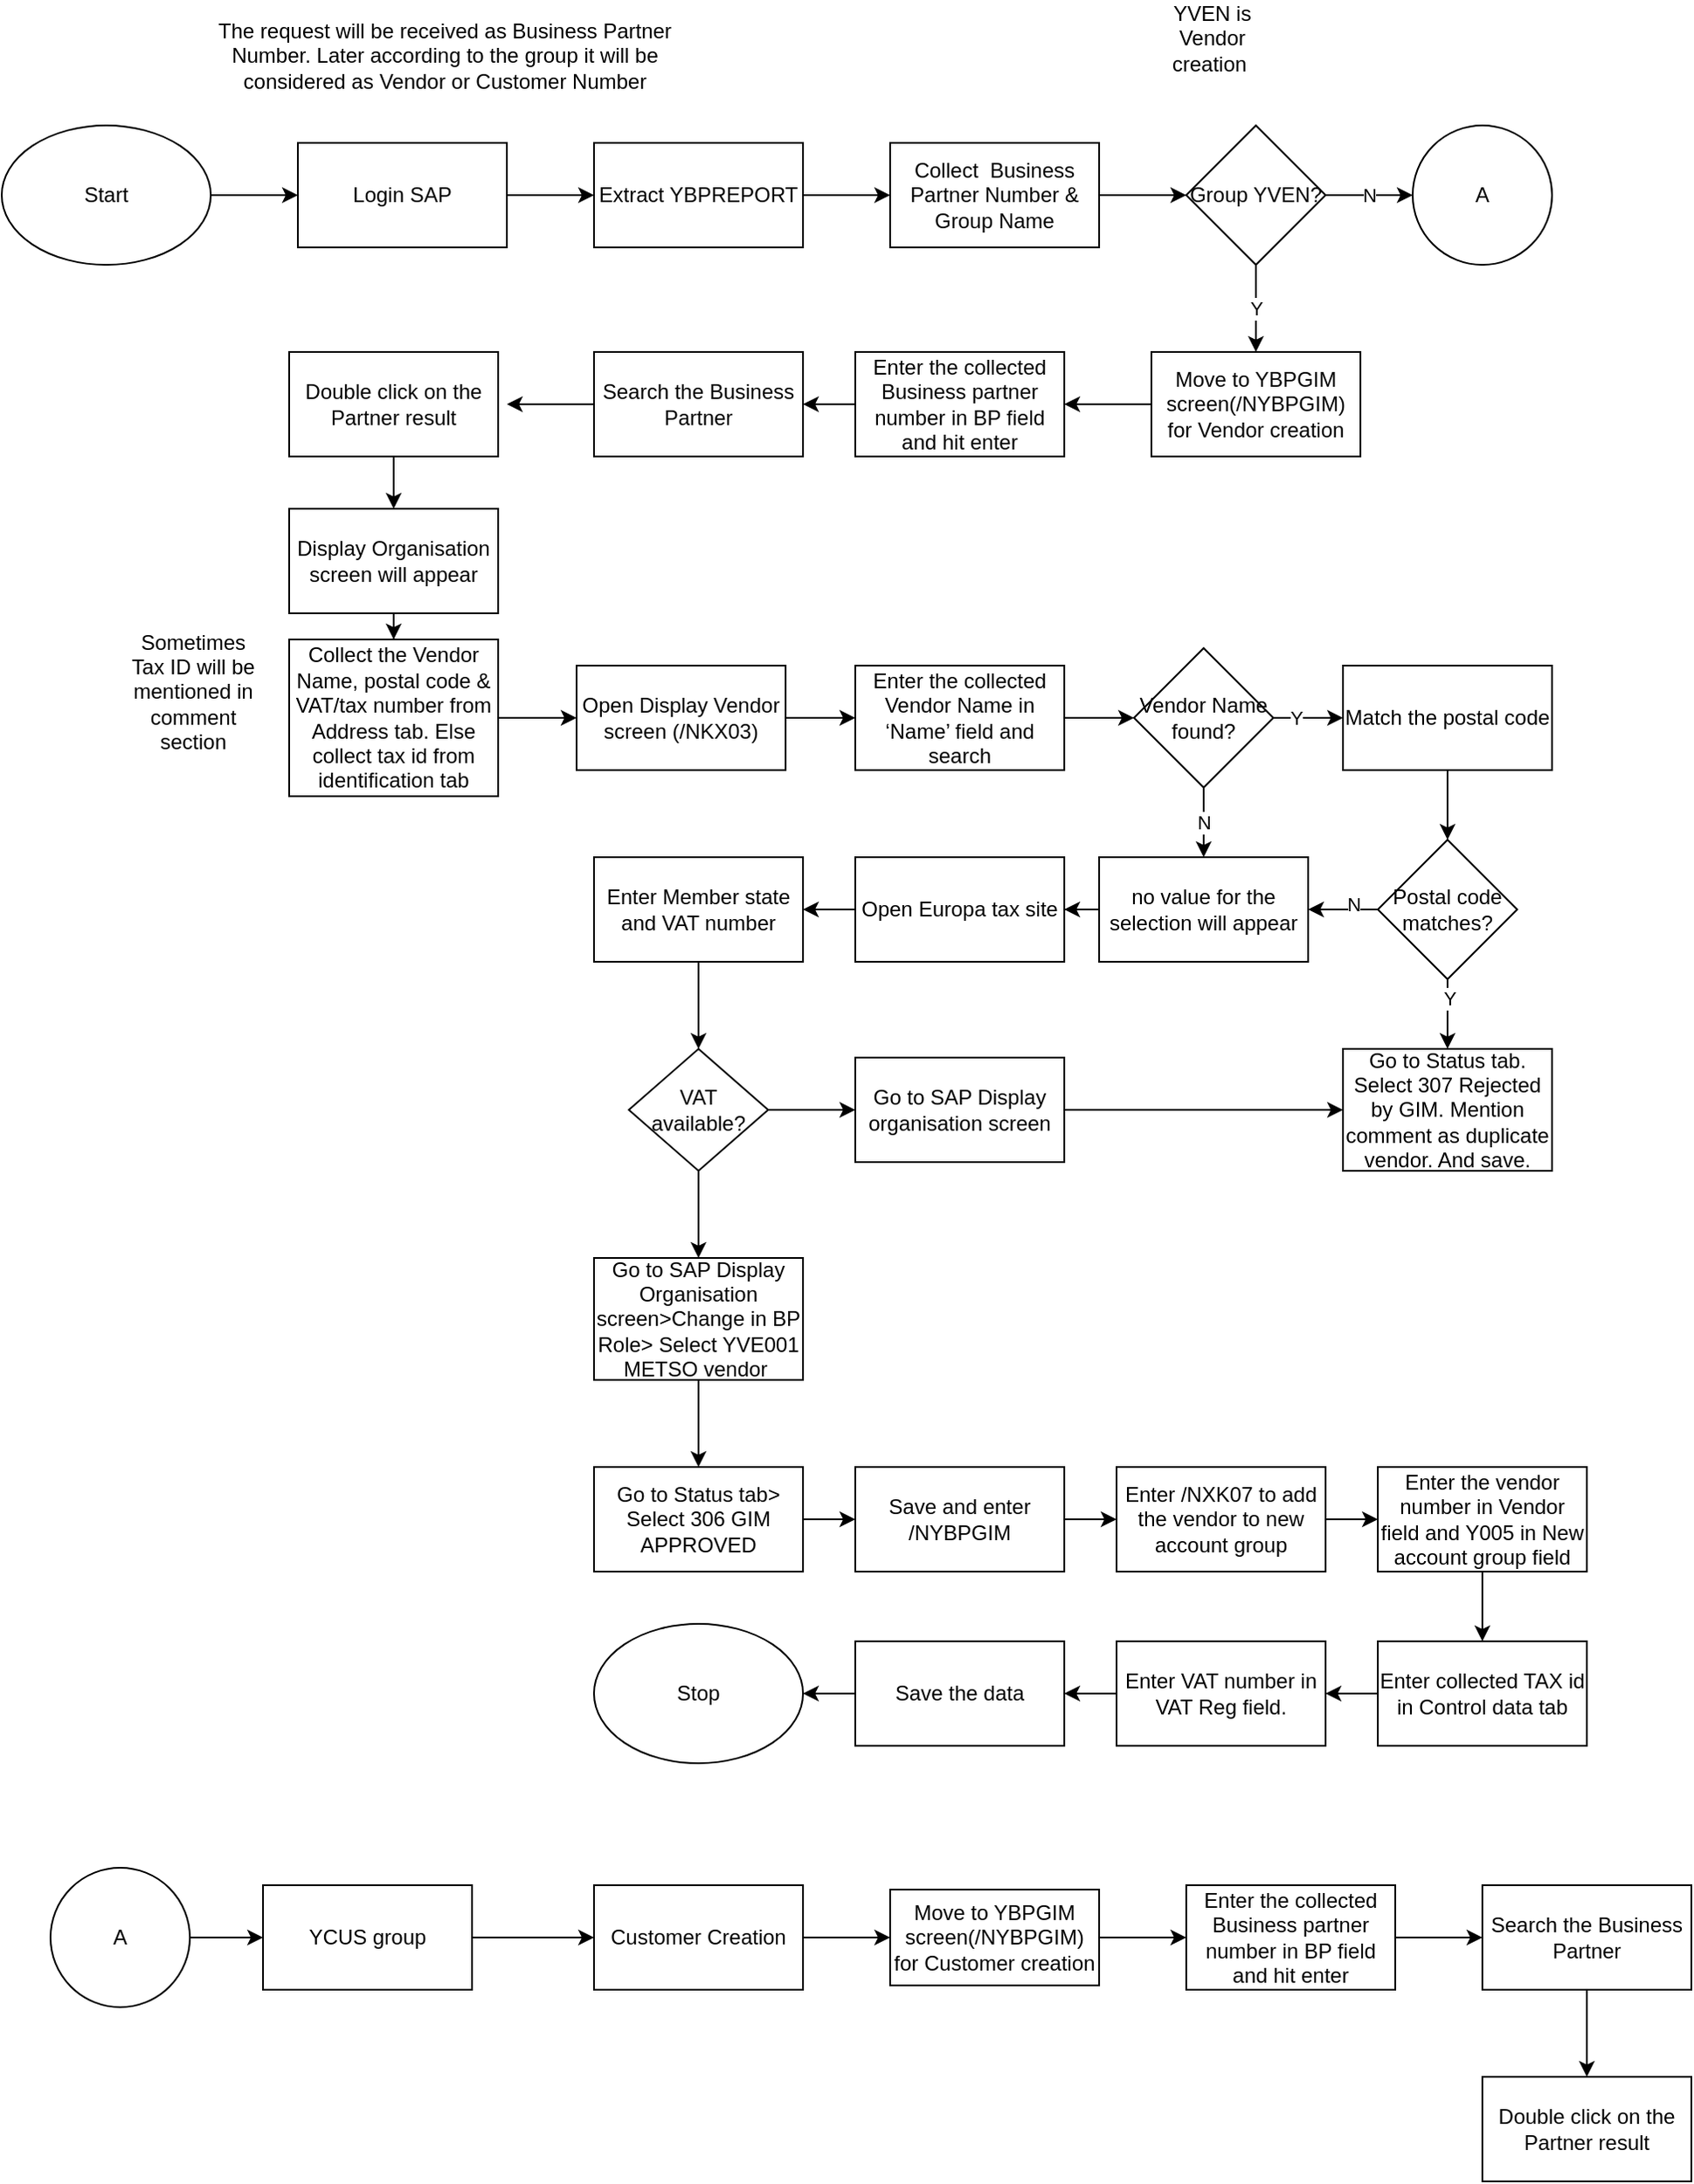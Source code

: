 <mxfile version="12.9.12" type="github">
  <diagram id="yV83-HusEnY6b_AulCfM" name="Page-1">
    <mxGraphModel dx="1249" dy="728" grid="1" gridSize="10" guides="1" tooltips="1" connect="1" arrows="1" fold="1" page="1" pageScale="1" pageWidth="827" pageHeight="1169" math="0" shadow="0">
      <root>
        <mxCell id="0" />
        <mxCell id="1" parent="0" />
        <mxCell id="rq69DZWPiNMLJTjYbfjI-63" value="" style="edgeStyle=orthogonalEdgeStyle;rounded=0;orthogonalLoop=1;jettySize=auto;html=1;" parent="1" source="rq69DZWPiNMLJTjYbfjI-60" target="rq69DZWPiNMLJTjYbfjI-62" edge="1">
          <mxGeometry relative="1" as="geometry" />
        </mxCell>
        <mxCell id="rq69DZWPiNMLJTjYbfjI-60" value="Enter collected TAX id in Control data tab" style="rounded=0;whiteSpace=wrap;html=1;" parent="1" vertex="1">
          <mxGeometry x="840" y="950" width="120" height="60" as="geometry" />
        </mxCell>
        <mxCell id="pP9K9YfO7FwaA33NYiLa-5" value="" style="edgeStyle=orthogonalEdgeStyle;rounded=0;orthogonalLoop=1;jettySize=auto;html=1;" parent="1" source="pP9K9YfO7FwaA33NYiLa-2" target="pP9K9YfO7FwaA33NYiLa-3" edge="1">
          <mxGeometry relative="1" as="geometry" />
        </mxCell>
        <mxCell id="pP9K9YfO7FwaA33NYiLa-2" value="Start" style="ellipse;whiteSpace=wrap;html=1;" parent="1" vertex="1">
          <mxGeometry x="50" y="80" width="120" height="80" as="geometry" />
        </mxCell>
        <mxCell id="pP9K9YfO7FwaA33NYiLa-6" value="" style="edgeStyle=orthogonalEdgeStyle;rounded=0;orthogonalLoop=1;jettySize=auto;html=1;" parent="1" source="pP9K9YfO7FwaA33NYiLa-3" target="pP9K9YfO7FwaA33NYiLa-4" edge="1">
          <mxGeometry relative="1" as="geometry" />
        </mxCell>
        <mxCell id="pP9K9YfO7FwaA33NYiLa-3" value="Login SAP" style="rounded=0;whiteSpace=wrap;html=1;" parent="1" vertex="1">
          <mxGeometry x="220" y="90" width="120" height="60" as="geometry" />
        </mxCell>
        <mxCell id="pP9K9YfO7FwaA33NYiLa-8" value="" style="edgeStyle=orthogonalEdgeStyle;rounded=0;orthogonalLoop=1;jettySize=auto;html=1;" parent="1" source="pP9K9YfO7FwaA33NYiLa-4" edge="1">
          <mxGeometry relative="1" as="geometry">
            <mxPoint x="560" y="120" as="targetPoint" />
          </mxGeometry>
        </mxCell>
        <mxCell id="pP9K9YfO7FwaA33NYiLa-4" value="Extract YBPREPORT" style="rounded=0;whiteSpace=wrap;html=1;" parent="1" vertex="1">
          <mxGeometry x="390" y="90" width="120" height="60" as="geometry" />
        </mxCell>
        <mxCell id="pP9K9YfO7FwaA33NYiLa-14" value="" style="edgeStyle=orthogonalEdgeStyle;rounded=0;orthogonalLoop=1;jettySize=auto;html=1;" parent="1" source="pP9K9YfO7FwaA33NYiLa-9" target="pP9K9YfO7FwaA33NYiLa-13" edge="1">
          <mxGeometry relative="1" as="geometry" />
        </mxCell>
        <mxCell id="pP9K9YfO7FwaA33NYiLa-9" value="Enter the collected Business partner number in BP field and hit enter" style="rounded=0;whiteSpace=wrap;html=1;" parent="1" vertex="1">
          <mxGeometry x="540" y="210" width="120" height="60" as="geometry" />
        </mxCell>
        <mxCell id="pP9K9YfO7FwaA33NYiLa-17" value="" style="edgeStyle=orthogonalEdgeStyle;rounded=0;orthogonalLoop=1;jettySize=auto;html=1;" parent="1" source="pP9K9YfO7FwaA33NYiLa-13" edge="1">
          <mxGeometry relative="1" as="geometry">
            <mxPoint x="340" y="240" as="targetPoint" />
          </mxGeometry>
        </mxCell>
        <mxCell id="pP9K9YfO7FwaA33NYiLa-13" value="Search the Business Partner" style="rounded=0;whiteSpace=wrap;html=1;" parent="1" vertex="1">
          <mxGeometry x="390" y="210" width="120" height="60" as="geometry" />
        </mxCell>
        <mxCell id="pP9K9YfO7FwaA33NYiLa-26" value="" style="edgeStyle=orthogonalEdgeStyle;rounded=0;orthogonalLoop=1;jettySize=auto;html=1;" parent="1" source="pP9K9YfO7FwaA33NYiLa-18" target="pP9K9YfO7FwaA33NYiLa-25" edge="1">
          <mxGeometry relative="1" as="geometry" />
        </mxCell>
        <mxCell id="pP9K9YfO7FwaA33NYiLa-18" value="Display Organisation screen will appear" style="rounded=0;whiteSpace=wrap;html=1;" parent="1" vertex="1">
          <mxGeometry x="215" y="300" width="120" height="60" as="geometry" />
        </mxCell>
        <mxCell id="rq69DZWPiNMLJTjYbfjI-15" value="" style="edgeStyle=orthogonalEdgeStyle;rounded=0;orthogonalLoop=1;jettySize=auto;html=1;" parent="1" source="pP9K9YfO7FwaA33NYiLa-25" target="rq69DZWPiNMLJTjYbfjI-14" edge="1">
          <mxGeometry relative="1" as="geometry" />
        </mxCell>
        <mxCell id="pP9K9YfO7FwaA33NYiLa-25" value="Collect the Vendor Name, postal code &amp;amp; VAT/tax number from Address tab. Else collect tax id from identification tab" style="rounded=0;whiteSpace=wrap;html=1;" parent="1" vertex="1">
          <mxGeometry x="215" y="375" width="120" height="90" as="geometry" />
        </mxCell>
        <mxCell id="rq69DZWPiNMLJTjYbfjI-23" value="" style="edgeStyle=orthogonalEdgeStyle;rounded=0;orthogonalLoop=1;jettySize=auto;html=1;" parent="1" source="pP9K9YfO7FwaA33NYiLa-27" target="rq69DZWPiNMLJTjYbfjI-22" edge="1">
          <mxGeometry relative="1" as="geometry">
            <Array as="points">
              <mxPoint x="800" y="420" />
              <mxPoint x="800" y="420" />
            </Array>
          </mxGeometry>
        </mxCell>
        <mxCell id="rq69DZWPiNMLJTjYbfjI-24" value="Y" style="edgeLabel;html=1;align=center;verticalAlign=middle;resizable=0;points=[];" parent="rq69DZWPiNMLJTjYbfjI-23" vertex="1" connectable="0">
          <mxGeometry y="-7" relative="1" as="geometry">
            <mxPoint x="-7" y="-7" as="offset" />
          </mxGeometry>
        </mxCell>
        <mxCell id="rq69DZWPiNMLJTjYbfjI-27" value="N" style="edgeStyle=orthogonalEdgeStyle;rounded=0;orthogonalLoop=1;jettySize=auto;html=1;" parent="1" source="pP9K9YfO7FwaA33NYiLa-27" target="pP9K9YfO7FwaA33NYiLa-29" edge="1">
          <mxGeometry relative="1" as="geometry" />
        </mxCell>
        <mxCell id="pP9K9YfO7FwaA33NYiLa-27" value="Vendor Name found?" style="rhombus;whiteSpace=wrap;html=1;" parent="1" vertex="1">
          <mxGeometry x="700" y="380" width="80" height="80" as="geometry" />
        </mxCell>
        <mxCell id="rq69DZWPiNMLJTjYbfjI-33" value="" style="edgeStyle=orthogonalEdgeStyle;rounded=0;orthogonalLoop=1;jettySize=auto;html=1;" parent="1" source="pP9K9YfO7FwaA33NYiLa-29" target="pP9K9YfO7FwaA33NYiLa-31" edge="1">
          <mxGeometry relative="1" as="geometry" />
        </mxCell>
        <mxCell id="pP9K9YfO7FwaA33NYiLa-29" value="no value for the selection will appear" style="rounded=0;whiteSpace=wrap;html=1;fillColor=#FFFFFF;" parent="1" vertex="1">
          <mxGeometry x="680" y="500" width="120" height="60" as="geometry" />
        </mxCell>
        <mxCell id="rq69DZWPiNMLJTjYbfjI-34" value="" style="edgeStyle=orthogonalEdgeStyle;rounded=0;orthogonalLoop=1;jettySize=auto;html=1;" parent="1" source="pP9K9YfO7FwaA33NYiLa-31" target="pP9K9YfO7FwaA33NYiLa-38" edge="1">
          <mxGeometry relative="1" as="geometry" />
        </mxCell>
        <mxCell id="pP9K9YfO7FwaA33NYiLa-31" value="Open Europa tax site" style="rounded=0;whiteSpace=wrap;html=1;" parent="1" vertex="1">
          <mxGeometry x="540" y="500" width="120" height="60" as="geometry" />
        </mxCell>
        <mxCell id="rq69DZWPiNMLJTjYbfjI-40" value="" style="edgeStyle=orthogonalEdgeStyle;rounded=0;orthogonalLoop=1;jettySize=auto;html=1;" parent="1" source="pP9K9YfO7FwaA33NYiLa-38" target="pP9K9YfO7FwaA33NYiLa-41" edge="1">
          <mxGeometry relative="1" as="geometry" />
        </mxCell>
        <mxCell id="pP9K9YfO7FwaA33NYiLa-38" value="Enter Member state and VAT number" style="rounded=0;whiteSpace=wrap;html=1;fillColor=#FFFFFF;" parent="1" vertex="1">
          <mxGeometry x="390" y="500" width="120" height="60" as="geometry" />
        </mxCell>
        <mxCell id="rq69DZWPiNMLJTjYbfjI-42" value="" style="edgeStyle=orthogonalEdgeStyle;rounded=0;orthogonalLoop=1;jettySize=auto;html=1;" parent="1" source="pP9K9YfO7FwaA33NYiLa-41" target="rq69DZWPiNMLJTjYbfjI-41" edge="1">
          <mxGeometry relative="1" as="geometry" />
        </mxCell>
        <mxCell id="rq69DZWPiNMLJTjYbfjI-45" value="" style="edgeStyle=orthogonalEdgeStyle;rounded=0;orthogonalLoop=1;jettySize=auto;html=1;" parent="1" source="pP9K9YfO7FwaA33NYiLa-41" target="pP9K9YfO7FwaA33NYiLa-49" edge="1">
          <mxGeometry relative="1" as="geometry" />
        </mxCell>
        <mxCell id="pP9K9YfO7FwaA33NYiLa-41" value="VAT available?" style="rhombus;whiteSpace=wrap;html=1;fillColor=#FFFFFF;" parent="1" vertex="1">
          <mxGeometry x="410" y="610" width="80" height="70" as="geometry" />
        </mxCell>
        <mxCell id="rq69DZWPiNMLJTjYbfjI-47" value="" style="edgeStyle=orthogonalEdgeStyle;rounded=0;orthogonalLoop=1;jettySize=auto;html=1;" parent="1" source="pP9K9YfO7FwaA33NYiLa-49" target="rq69DZWPiNMLJTjYbfjI-46" edge="1">
          <mxGeometry relative="1" as="geometry" />
        </mxCell>
        <mxCell id="pP9K9YfO7FwaA33NYiLa-49" value="Go to SAP Display Organisation screen&amp;gt;Change in BP Role&amp;gt; Select YVE001 METSO vendor&amp;nbsp;" style="rounded=0;whiteSpace=wrap;html=1;fillColor=#FFFFFF;" parent="1" vertex="1">
          <mxGeometry x="390" y="730" width="120" height="70" as="geometry" />
        </mxCell>
        <mxCell id="rq69DZWPiNMLJTjYbfjI-4" value="" style="edgeStyle=orthogonalEdgeStyle;rounded=0;orthogonalLoop=1;jettySize=auto;html=1;" parent="1" source="rq69DZWPiNMLJTjYbfjI-2" target="rq69DZWPiNMLJTjYbfjI-3" edge="1">
          <mxGeometry relative="1" as="geometry" />
        </mxCell>
        <mxCell id="rq69DZWPiNMLJTjYbfjI-2" value="Collect &amp;nbsp;Business Partner Number &amp;amp; Group Name" style="rounded=0;whiteSpace=wrap;html=1;" parent="1" vertex="1">
          <mxGeometry x="560" y="90" width="120" height="60" as="geometry" />
        </mxCell>
        <mxCell id="rq69DZWPiNMLJTjYbfjI-6" value="N" style="edgeStyle=orthogonalEdgeStyle;rounded=0;orthogonalLoop=1;jettySize=auto;html=1;" parent="1" source="rq69DZWPiNMLJTjYbfjI-3" target="rq69DZWPiNMLJTjYbfjI-5" edge="1">
          <mxGeometry relative="1" as="geometry" />
        </mxCell>
        <mxCell id="rq69DZWPiNMLJTjYbfjI-8" value="Y" style="edgeStyle=orthogonalEdgeStyle;rounded=0;orthogonalLoop=1;jettySize=auto;html=1;" parent="1" source="rq69DZWPiNMLJTjYbfjI-3" target="rq69DZWPiNMLJTjYbfjI-7" edge="1">
          <mxGeometry relative="1" as="geometry">
            <Array as="points">
              <mxPoint x="770" y="190" />
              <mxPoint x="770" y="190" />
            </Array>
          </mxGeometry>
        </mxCell>
        <mxCell id="rq69DZWPiNMLJTjYbfjI-3" value="Group YVEN?" style="rhombus;whiteSpace=wrap;html=1;" parent="1" vertex="1">
          <mxGeometry x="730" y="80" width="80" height="80" as="geometry" />
        </mxCell>
        <mxCell id="rq69DZWPiNMLJTjYbfjI-5" value="A" style="ellipse;whiteSpace=wrap;html=1;aspect=fixed;" parent="1" vertex="1">
          <mxGeometry x="860" y="80" width="80" height="80" as="geometry" />
        </mxCell>
        <mxCell id="rq69DZWPiNMLJTjYbfjI-10" value="" style="edgeStyle=orthogonalEdgeStyle;rounded=0;orthogonalLoop=1;jettySize=auto;html=1;" parent="1" source="rq69DZWPiNMLJTjYbfjI-7" target="pP9K9YfO7FwaA33NYiLa-9" edge="1">
          <mxGeometry relative="1" as="geometry" />
        </mxCell>
        <mxCell id="rq69DZWPiNMLJTjYbfjI-7" value="Move to YBPGIM screen(/NYBPGIM) for Vendor creation" style="rounded=0;whiteSpace=wrap;html=1;" parent="1" vertex="1">
          <mxGeometry x="710" y="210" width="120" height="60" as="geometry" />
        </mxCell>
        <mxCell id="rq69DZWPiNMLJTjYbfjI-9" value="YVEN is Vendor creation&amp;nbsp;" style="text;html=1;strokeColor=none;fillColor=none;align=center;verticalAlign=middle;whiteSpace=wrap;rounded=0;" parent="1" vertex="1">
          <mxGeometry x="710" y="10" width="70" height="40" as="geometry" />
        </mxCell>
        <mxCell id="rq69DZWPiNMLJTjYbfjI-12" value="" style="edgeStyle=orthogonalEdgeStyle;rounded=0;orthogonalLoop=1;jettySize=auto;html=1;" parent="1" source="rq69DZWPiNMLJTjYbfjI-11" target="pP9K9YfO7FwaA33NYiLa-18" edge="1">
          <mxGeometry relative="1" as="geometry" />
        </mxCell>
        <mxCell id="rq69DZWPiNMLJTjYbfjI-11" value="Double click on the Partner result" style="rounded=0;whiteSpace=wrap;html=1;" parent="1" vertex="1">
          <mxGeometry x="215" y="210" width="120" height="60" as="geometry" />
        </mxCell>
        <mxCell id="rq69DZWPiNMLJTjYbfjI-13" value="Sometimes Tax ID will be mentioned in comment section" style="text;html=1;strokeColor=none;fillColor=none;align=center;verticalAlign=middle;whiteSpace=wrap;rounded=0;" parent="1" vertex="1">
          <mxGeometry x="120" y="400" width="80" height="10" as="geometry" />
        </mxCell>
        <mxCell id="rq69DZWPiNMLJTjYbfjI-17" value="" style="edgeStyle=orthogonalEdgeStyle;rounded=0;orthogonalLoop=1;jettySize=auto;html=1;" parent="1" source="rq69DZWPiNMLJTjYbfjI-14" target="rq69DZWPiNMLJTjYbfjI-16" edge="1">
          <mxGeometry relative="1" as="geometry" />
        </mxCell>
        <mxCell id="rq69DZWPiNMLJTjYbfjI-14" value="Open Display Vendor screen (/NKX03)" style="rounded=0;whiteSpace=wrap;html=1;" parent="1" vertex="1">
          <mxGeometry x="380" y="390" width="120" height="60" as="geometry" />
        </mxCell>
        <mxCell id="rq69DZWPiNMLJTjYbfjI-21" value="" style="edgeStyle=orthogonalEdgeStyle;rounded=0;orthogonalLoop=1;jettySize=auto;html=1;" parent="1" source="rq69DZWPiNMLJTjYbfjI-16" edge="1">
          <mxGeometry relative="1" as="geometry">
            <mxPoint x="700" y="420" as="targetPoint" />
          </mxGeometry>
        </mxCell>
        <mxCell id="rq69DZWPiNMLJTjYbfjI-16" value="Enter the collected Vendor Name in ‘Name’ field and search" style="rounded=0;whiteSpace=wrap;html=1;" parent="1" vertex="1">
          <mxGeometry x="540" y="390" width="120" height="60" as="geometry" />
        </mxCell>
        <mxCell id="rq69DZWPiNMLJTjYbfjI-26" value="" style="edgeStyle=orthogonalEdgeStyle;rounded=0;orthogonalLoop=1;jettySize=auto;html=1;" parent="1" source="rq69DZWPiNMLJTjYbfjI-22" target="rq69DZWPiNMLJTjYbfjI-25" edge="1">
          <mxGeometry relative="1" as="geometry" />
        </mxCell>
        <mxCell id="rq69DZWPiNMLJTjYbfjI-22" value="Match the postal code" style="rounded=0;whiteSpace=wrap;html=1;" parent="1" vertex="1">
          <mxGeometry x="820" y="390" width="120" height="60" as="geometry" />
        </mxCell>
        <mxCell id="rq69DZWPiNMLJTjYbfjI-28" value="" style="edgeStyle=orthogonalEdgeStyle;rounded=0;orthogonalLoop=1;jettySize=auto;html=1;" parent="1" source="rq69DZWPiNMLJTjYbfjI-25" target="pP9K9YfO7FwaA33NYiLa-29" edge="1">
          <mxGeometry relative="1" as="geometry" />
        </mxCell>
        <mxCell id="rq69DZWPiNMLJTjYbfjI-35" value="N" style="edgeLabel;html=1;align=center;verticalAlign=middle;resizable=0;points=[];" parent="rq69DZWPiNMLJTjYbfjI-28" vertex="1" connectable="0">
          <mxGeometry x="-0.3" y="-3" relative="1" as="geometry">
            <mxPoint as="offset" />
          </mxGeometry>
        </mxCell>
        <mxCell id="rq69DZWPiNMLJTjYbfjI-38" value="" style="edgeStyle=orthogonalEdgeStyle;rounded=0;orthogonalLoop=1;jettySize=auto;html=1;" parent="1" source="rq69DZWPiNMLJTjYbfjI-25" target="rq69DZWPiNMLJTjYbfjI-36" edge="1">
          <mxGeometry relative="1" as="geometry" />
        </mxCell>
        <mxCell id="rq69DZWPiNMLJTjYbfjI-39" value="Y" style="edgeLabel;html=1;align=center;verticalAlign=middle;resizable=0;points=[];" parent="rq69DZWPiNMLJTjYbfjI-38" vertex="1" connectable="0">
          <mxGeometry x="-0.45" y="1" relative="1" as="geometry">
            <mxPoint as="offset" />
          </mxGeometry>
        </mxCell>
        <mxCell id="rq69DZWPiNMLJTjYbfjI-25" value="Postal code matches?" style="rhombus;whiteSpace=wrap;html=1;" parent="1" vertex="1">
          <mxGeometry x="840" y="490" width="80" height="80" as="geometry" />
        </mxCell>
        <mxCell id="rq69DZWPiNMLJTjYbfjI-36" value="Go to Status tab. Select 307 Rejected by GIM. Mention comment as duplicate vendor. And save." style="rounded=0;whiteSpace=wrap;html=1;" parent="1" vertex="1">
          <mxGeometry x="820" y="610" width="120" height="70" as="geometry" />
        </mxCell>
        <mxCell id="rq69DZWPiNMLJTjYbfjI-44" value="" style="edgeStyle=orthogonalEdgeStyle;rounded=0;orthogonalLoop=1;jettySize=auto;html=1;entryX=0;entryY=0.5;entryDx=0;entryDy=0;" parent="1" source="rq69DZWPiNMLJTjYbfjI-41" target="rq69DZWPiNMLJTjYbfjI-36" edge="1">
          <mxGeometry relative="1" as="geometry">
            <mxPoint x="740" y="637.5" as="targetPoint" />
          </mxGeometry>
        </mxCell>
        <mxCell id="rq69DZWPiNMLJTjYbfjI-41" value="Go to SAP Display organisation screen" style="rounded=0;whiteSpace=wrap;html=1;" parent="1" vertex="1">
          <mxGeometry x="540" y="615" width="120" height="60" as="geometry" />
        </mxCell>
        <mxCell id="rq69DZWPiNMLJTjYbfjI-50" value="" style="edgeStyle=orthogonalEdgeStyle;rounded=0;orthogonalLoop=1;jettySize=auto;html=1;" parent="1" source="rq69DZWPiNMLJTjYbfjI-46" edge="1">
          <mxGeometry relative="1" as="geometry">
            <mxPoint x="540" y="880" as="targetPoint" />
          </mxGeometry>
        </mxCell>
        <mxCell id="rq69DZWPiNMLJTjYbfjI-46" value="Go to Status tab&amp;gt; Select 306 GIM APPROVED" style="rounded=0;whiteSpace=wrap;html=1;" parent="1" vertex="1">
          <mxGeometry x="390" y="850" width="120" height="60" as="geometry" />
        </mxCell>
        <mxCell id="rq69DZWPiNMLJTjYbfjI-56" value="" style="edgeStyle=orthogonalEdgeStyle;rounded=0;orthogonalLoop=1;jettySize=auto;html=1;" parent="1" source="rq69DZWPiNMLJTjYbfjI-52" target="rq69DZWPiNMLJTjYbfjI-54" edge="1">
          <mxGeometry relative="1" as="geometry" />
        </mxCell>
        <mxCell id="rq69DZWPiNMLJTjYbfjI-52" value="Save and enter /NYBPGIM" style="rounded=0;whiteSpace=wrap;html=1;" parent="1" vertex="1">
          <mxGeometry x="540" y="850" width="120" height="60" as="geometry" />
        </mxCell>
        <mxCell id="rq69DZWPiNMLJTjYbfjI-59" value="" style="edgeStyle=orthogonalEdgeStyle;rounded=0;orthogonalLoop=1;jettySize=auto;html=1;" parent="1" source="rq69DZWPiNMLJTjYbfjI-54" target="rq69DZWPiNMLJTjYbfjI-57" edge="1">
          <mxGeometry relative="1" as="geometry" />
        </mxCell>
        <mxCell id="rq69DZWPiNMLJTjYbfjI-54" value="Enter /NXK07 to add the vendor to new account group" style="rounded=0;whiteSpace=wrap;html=1;" parent="1" vertex="1">
          <mxGeometry x="690" y="850" width="120" height="60" as="geometry" />
        </mxCell>
        <mxCell id="rq69DZWPiNMLJTjYbfjI-61" value="" style="edgeStyle=orthogonalEdgeStyle;rounded=0;orthogonalLoop=1;jettySize=auto;html=1;" parent="1" source="rq69DZWPiNMLJTjYbfjI-57" target="rq69DZWPiNMLJTjYbfjI-60" edge="1">
          <mxGeometry relative="1" as="geometry" />
        </mxCell>
        <mxCell id="rq69DZWPiNMLJTjYbfjI-57" value="Enter the vendor number in Vendor field and Y005 in New account group field" style="rounded=0;whiteSpace=wrap;html=1;" parent="1" vertex="1">
          <mxGeometry x="840" y="850" width="120" height="60" as="geometry" />
        </mxCell>
        <mxCell id="rq69DZWPiNMLJTjYbfjI-65" value="" style="edgeStyle=orthogonalEdgeStyle;rounded=0;orthogonalLoop=1;jettySize=auto;html=1;" parent="1" source="rq69DZWPiNMLJTjYbfjI-62" target="rq69DZWPiNMLJTjYbfjI-64" edge="1">
          <mxGeometry relative="1" as="geometry" />
        </mxCell>
        <mxCell id="rq69DZWPiNMLJTjYbfjI-62" value="Enter VAT number in VAT Reg field." style="rounded=0;whiteSpace=wrap;html=1;fillColor=#FFFFFF;" parent="1" vertex="1">
          <mxGeometry x="690" y="950" width="120" height="60" as="geometry" />
        </mxCell>
        <mxCell id="rq69DZWPiNMLJTjYbfjI-67" value="" style="edgeStyle=orthogonalEdgeStyle;rounded=0;orthogonalLoop=1;jettySize=auto;html=1;" parent="1" source="rq69DZWPiNMLJTjYbfjI-64" target="rq69DZWPiNMLJTjYbfjI-66" edge="1">
          <mxGeometry relative="1" as="geometry" />
        </mxCell>
        <mxCell id="rq69DZWPiNMLJTjYbfjI-64" value="Save the data" style="rounded=0;whiteSpace=wrap;html=1;fillColor=#FFFFFF;" parent="1" vertex="1">
          <mxGeometry x="540" y="950" width="120" height="60" as="geometry" />
        </mxCell>
        <mxCell id="rq69DZWPiNMLJTjYbfjI-66" value="Stop" style="ellipse;whiteSpace=wrap;html=1;fillColor=#FFFFFF;" parent="1" vertex="1">
          <mxGeometry x="390" y="940" width="120" height="80" as="geometry" />
        </mxCell>
        <mxCell id="rq69DZWPiNMLJTjYbfjI-69" value="The request will be received as Business Partner Number. Later according to the group it will be considered as Vendor or Customer Number" style="text;html=1;strokeColor=none;fillColor=none;align=center;verticalAlign=middle;whiteSpace=wrap;rounded=0;" parent="1" vertex="1">
          <mxGeometry x="157.5" y="10" width="292.5" height="60" as="geometry" />
        </mxCell>
        <mxCell id="UMwTot8FTqzU-x-sj8S2-12" value="" style="edgeStyle=orthogonalEdgeStyle;rounded=0;orthogonalLoop=1;jettySize=auto;html=1;" edge="1" parent="1" source="UMwTot8FTqzU-x-sj8S2-2" target="UMwTot8FTqzU-x-sj8S2-3">
          <mxGeometry relative="1" as="geometry" />
        </mxCell>
        <mxCell id="UMwTot8FTqzU-x-sj8S2-2" value="A" style="ellipse;whiteSpace=wrap;html=1;aspect=fixed;fillColor=#FFFFFF;" vertex="1" parent="1">
          <mxGeometry x="78" y="1080" width="80" height="80" as="geometry" />
        </mxCell>
        <mxCell id="UMwTot8FTqzU-x-sj8S2-11" value="" style="edgeStyle=orthogonalEdgeStyle;rounded=0;orthogonalLoop=1;jettySize=auto;html=1;" edge="1" parent="1" source="UMwTot8FTqzU-x-sj8S2-3" target="UMwTot8FTqzU-x-sj8S2-4">
          <mxGeometry relative="1" as="geometry" />
        </mxCell>
        <mxCell id="UMwTot8FTqzU-x-sj8S2-3" value="YCUS group" style="rounded=0;whiteSpace=wrap;html=1;fillColor=#FFFFFF;" vertex="1" parent="1">
          <mxGeometry x="200" y="1090" width="120" height="60" as="geometry" />
        </mxCell>
        <mxCell id="UMwTot8FTqzU-x-sj8S2-7" value="" style="edgeStyle=orthogonalEdgeStyle;rounded=0;orthogonalLoop=1;jettySize=auto;html=1;entryX=0;entryY=0.5;entryDx=0;entryDy=0;entryPerimeter=0;" edge="1" parent="1" source="UMwTot8FTqzU-x-sj8S2-4" target="UMwTot8FTqzU-x-sj8S2-5">
          <mxGeometry relative="1" as="geometry">
            <mxPoint x="570" y="1120" as="targetPoint" />
          </mxGeometry>
        </mxCell>
        <mxCell id="UMwTot8FTqzU-x-sj8S2-4" value="Customer Creation" style="rounded=0;whiteSpace=wrap;html=1;fillColor=#FFFFFF;" vertex="1" parent="1">
          <mxGeometry x="390" y="1090" width="120" height="60" as="geometry" />
        </mxCell>
        <mxCell id="UMwTot8FTqzU-x-sj8S2-15" value="" style="edgeStyle=orthogonalEdgeStyle;rounded=0;orthogonalLoop=1;jettySize=auto;html=1;" edge="1" parent="1" source="UMwTot8FTqzU-x-sj8S2-5" target="UMwTot8FTqzU-x-sj8S2-14">
          <mxGeometry relative="1" as="geometry" />
        </mxCell>
        <mxCell id="UMwTot8FTqzU-x-sj8S2-5" value="Move to YBPGIM screen(/NYBPGIM) for Customer creation" style="rounded=0;whiteSpace=wrap;html=1;" vertex="1" parent="1">
          <mxGeometry x="560" y="1092.5" width="120" height="55" as="geometry" />
        </mxCell>
        <mxCell id="UMwTot8FTqzU-x-sj8S2-17" value="" style="edgeStyle=orthogonalEdgeStyle;rounded=0;orthogonalLoop=1;jettySize=auto;html=1;" edge="1" parent="1" source="UMwTot8FTqzU-x-sj8S2-14" target="UMwTot8FTqzU-x-sj8S2-16">
          <mxGeometry relative="1" as="geometry" />
        </mxCell>
        <mxCell id="UMwTot8FTqzU-x-sj8S2-14" value="Enter the collected Business partner number in BP field and hit enter" style="rounded=0;whiteSpace=wrap;html=1;" vertex="1" parent="1">
          <mxGeometry x="730" y="1090" width="120" height="60" as="geometry" />
        </mxCell>
        <mxCell id="UMwTot8FTqzU-x-sj8S2-20" value="" style="edgeStyle=orthogonalEdgeStyle;rounded=0;orthogonalLoop=1;jettySize=auto;html=1;entryX=0.5;entryY=0;entryDx=0;entryDy=0;entryPerimeter=0;" edge="1" parent="1" source="UMwTot8FTqzU-x-sj8S2-16" target="UMwTot8FTqzU-x-sj8S2-18">
          <mxGeometry relative="1" as="geometry">
            <mxPoint x="960" y="1230" as="targetPoint" />
          </mxGeometry>
        </mxCell>
        <mxCell id="UMwTot8FTqzU-x-sj8S2-16" value="Search the Business Partner" style="rounded=0;whiteSpace=wrap;html=1;" vertex="1" parent="1">
          <mxGeometry x="900" y="1090" width="120" height="60" as="geometry" />
        </mxCell>
        <mxCell id="UMwTot8FTqzU-x-sj8S2-18" value="Double click on the Partner result" style="rounded=0;whiteSpace=wrap;html=1;" vertex="1" parent="1">
          <mxGeometry x="900" y="1200" width="120" height="60" as="geometry" />
        </mxCell>
      </root>
    </mxGraphModel>
  </diagram>
</mxfile>
